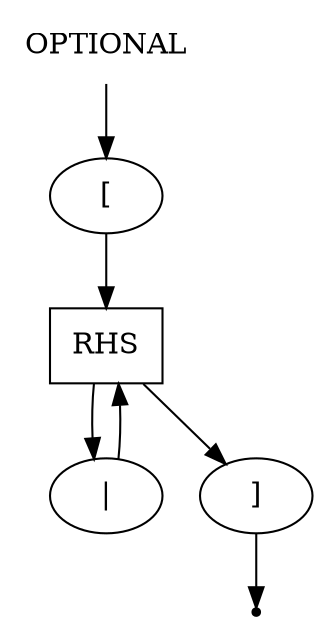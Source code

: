 digraph OPTIONAL {
    start [label=OPTIONAL shape=plaintext]
    A [label="[" shape=oval]
    B [label=RHS shape=box]
    C [label="|" shape=oval]
    D [label="]" shape=oval]
    end [label="" shape=point]
    start -> A
    A -> B
    B -> C
    B -> D
    C -> B
    D -> end
}
